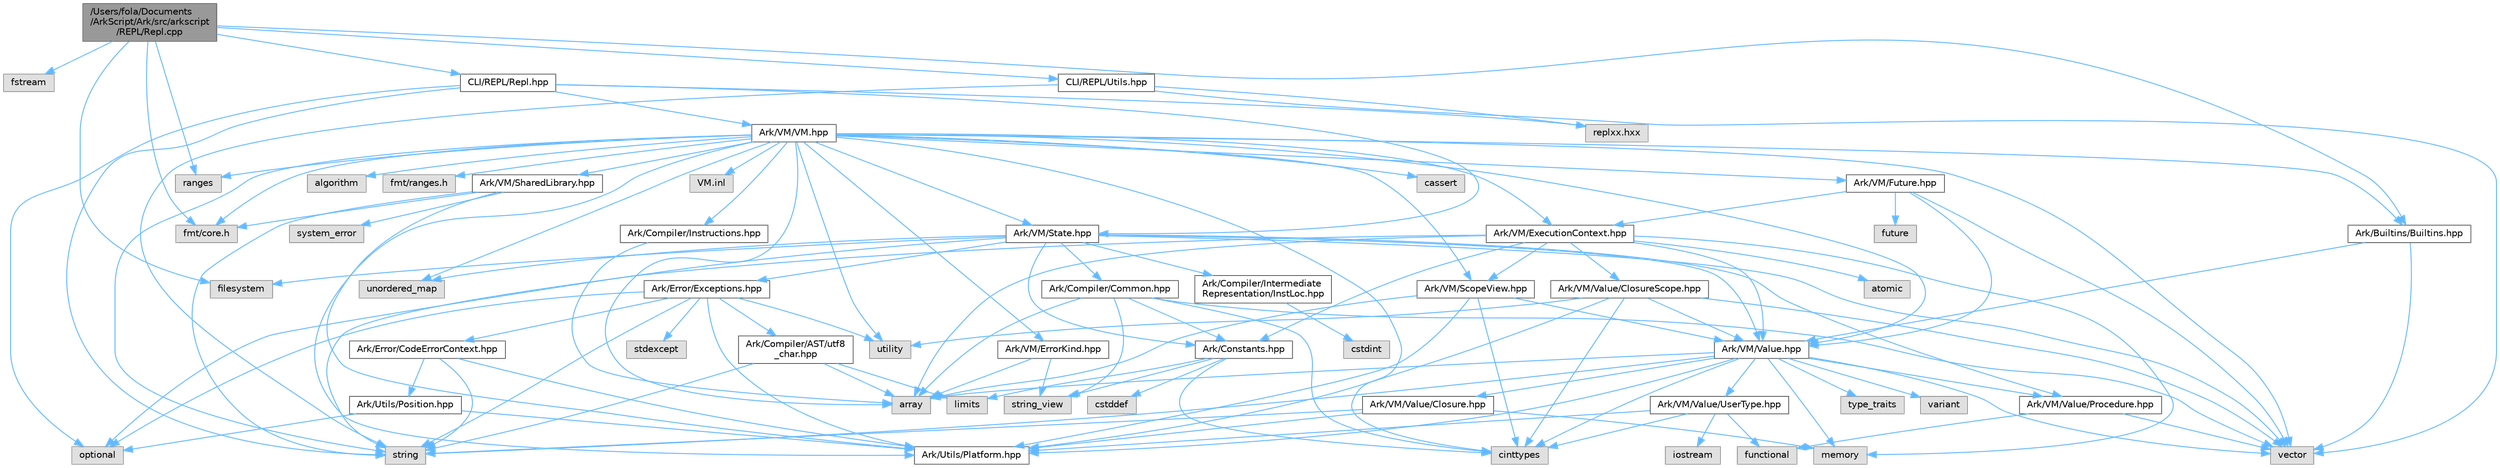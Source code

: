 digraph "/Users/fola/Documents/ArkScript/Ark/src/arkscript/REPL/Repl.cpp"
{
 // INTERACTIVE_SVG=YES
 // LATEX_PDF_SIZE
  bgcolor="transparent";
  edge [fontname=Helvetica,fontsize=10,labelfontname=Helvetica,labelfontsize=10];
  node [fontname=Helvetica,fontsize=10,shape=box,height=0.2,width=0.4];
  Node1 [id="Node000001",label="/Users/fola/Documents\l/ArkScript/Ark/src/arkscript\l/REPL/Repl.cpp",height=0.2,width=0.4,color="gray40", fillcolor="grey60", style="filled", fontcolor="black",tooltip=" "];
  Node1 -> Node2 [id="edge1_Node000001_Node000002",color="steelblue1",style="solid",tooltip=" "];
  Node2 [id="Node000002",label="fstream",height=0.2,width=0.4,color="grey60", fillcolor="#E0E0E0", style="filled",tooltip=" "];
  Node1 -> Node3 [id="edge2_Node000001_Node000003",color="steelblue1",style="solid",tooltip=" "];
  Node3 [id="Node000003",label="filesystem",height=0.2,width=0.4,color="grey60", fillcolor="#E0E0E0", style="filled",tooltip=" "];
  Node1 -> Node4 [id="edge3_Node000001_Node000004",color="steelblue1",style="solid",tooltip=" "];
  Node4 [id="Node000004",label="fmt/core.h",height=0.2,width=0.4,color="grey60", fillcolor="#E0E0E0", style="filled",tooltip=" "];
  Node1 -> Node5 [id="edge4_Node000001_Node000005",color="steelblue1",style="solid",tooltip=" "];
  Node5 [id="Node000005",label="ranges",height=0.2,width=0.4,color="grey60", fillcolor="#E0E0E0", style="filled",tooltip=" "];
  Node1 -> Node6 [id="edge5_Node000001_Node000006",color="steelblue1",style="solid",tooltip=" "];
  Node6 [id="Node000006",label="Ark/Builtins/Builtins.hpp",height=0.2,width=0.4,color="grey40", fillcolor="white", style="filled",URL="$da/d84/Builtins_8hpp.html",tooltip="Host the declaration of all the ArkScript builtins."];
  Node6 -> Node7 [id="edge6_Node000006_Node000007",color="steelblue1",style="solid",tooltip=" "];
  Node7 [id="Node000007",label="vector",height=0.2,width=0.4,color="grey60", fillcolor="#E0E0E0", style="filled",tooltip=" "];
  Node6 -> Node8 [id="edge7_Node000006_Node000008",color="steelblue1",style="solid",tooltip=" "];
  Node8 [id="Node000008",label="Ark/VM/Value.hpp",height=0.2,width=0.4,color="grey40", fillcolor="white", style="filled",URL="$de/dfd/Value_8hpp.html",tooltip="Default value type handled by the virtual machine."];
  Node8 -> Node7 [id="edge8_Node000008_Node000007",color="steelblue1",style="solid",tooltip=" "];
  Node8 -> Node9 [id="edge9_Node000008_Node000009",color="steelblue1",style="solid",tooltip=" "];
  Node9 [id="Node000009",label="variant",height=0.2,width=0.4,color="grey60", fillcolor="#E0E0E0", style="filled",tooltip=" "];
  Node8 -> Node10 [id="edge10_Node000008_Node000010",color="steelblue1",style="solid",tooltip=" "];
  Node10 [id="Node000010",label="string",height=0.2,width=0.4,color="grey60", fillcolor="#E0E0E0", style="filled",tooltip=" "];
  Node8 -> Node11 [id="edge11_Node000008_Node000011",color="steelblue1",style="solid",tooltip=" "];
  Node11 [id="Node000011",label="cinttypes",height=0.2,width=0.4,color="grey60", fillcolor="#E0E0E0", style="filled",tooltip=" "];
  Node8 -> Node12 [id="edge12_Node000008_Node000012",color="steelblue1",style="solid",tooltip=" "];
  Node12 [id="Node000012",label="array",height=0.2,width=0.4,color="grey60", fillcolor="#E0E0E0", style="filled",tooltip=" "];
  Node8 -> Node13 [id="edge13_Node000008_Node000013",color="steelblue1",style="solid",tooltip=" "];
  Node13 [id="Node000013",label="memory",height=0.2,width=0.4,color="grey60", fillcolor="#E0E0E0", style="filled",tooltip=" "];
  Node8 -> Node14 [id="edge14_Node000008_Node000014",color="steelblue1",style="solid",tooltip=" "];
  Node14 [id="Node000014",label="type_traits",height=0.2,width=0.4,color="grey60", fillcolor="#E0E0E0", style="filled",tooltip=" "];
  Node8 -> Node15 [id="edge15_Node000008_Node000015",color="steelblue1",style="solid",tooltip=" "];
  Node15 [id="Node000015",label="Ark/VM/Value/Closure.hpp",height=0.2,width=0.4,color="grey40", fillcolor="white", style="filled",URL="$dc/dd5/Closure_8hpp.html",tooltip="Subtype of the value type, handling closures."];
  Node15 -> Node13 [id="edge16_Node000015_Node000013",color="steelblue1",style="solid",tooltip=" "];
  Node15 -> Node10 [id="edge17_Node000015_Node000010",color="steelblue1",style="solid",tooltip=" "];
  Node15 -> Node16 [id="edge18_Node000015_Node000016",color="steelblue1",style="solid",tooltip=" "];
  Node16 [id="Node000016",label="Ark/Utils/Platform.hpp",height=0.2,width=0.4,color="grey40", fillcolor="white", style="filled",URL="$d5/d40/Platform_8hpp.html",tooltip="ArkScript configuration macros."];
  Node8 -> Node17 [id="edge19_Node000008_Node000017",color="steelblue1",style="solid",tooltip=" "];
  Node17 [id="Node000017",label="Ark/VM/Value/UserType.hpp",height=0.2,width=0.4,color="grey40", fillcolor="white", style="filled",URL="$dc/d3d/UserType_8hpp.html",tooltip="Subtype of the value, capable of handling any C++ type."];
  Node17 -> Node18 [id="edge20_Node000017_Node000018",color="steelblue1",style="solid",tooltip=" "];
  Node18 [id="Node000018",label="iostream",height=0.2,width=0.4,color="grey60", fillcolor="#E0E0E0", style="filled",tooltip=" "];
  Node17 -> Node11 [id="edge21_Node000017_Node000011",color="steelblue1",style="solid",tooltip=" "];
  Node17 -> Node19 [id="edge22_Node000017_Node000019",color="steelblue1",style="solid",tooltip=" "];
  Node19 [id="Node000019",label="functional",height=0.2,width=0.4,color="grey60", fillcolor="#E0E0E0", style="filled",tooltip=" "];
  Node17 -> Node16 [id="edge23_Node000017_Node000016",color="steelblue1",style="solid",tooltip=" "];
  Node8 -> Node20 [id="edge24_Node000008_Node000020",color="steelblue1",style="solid",tooltip=" "];
  Node20 [id="Node000020",label="Ark/VM/Value/Procedure.hpp",height=0.2,width=0.4,color="grey40", fillcolor="white", style="filled",URL="$da/dcf/Procedure_8hpp.html",tooltip="Wrapper object for user-defined functions."];
  Node20 -> Node19 [id="edge25_Node000020_Node000019",color="steelblue1",style="solid",tooltip=" "];
  Node20 -> Node7 [id="edge26_Node000020_Node000007",color="steelblue1",style="solid",tooltip=" "];
  Node8 -> Node16 [id="edge27_Node000008_Node000016",color="steelblue1",style="solid",tooltip=" "];
  Node1 -> Node21 [id="edge28_Node000001_Node000021",color="steelblue1",style="solid",tooltip=" "];
  Node21 [id="Node000021",label="CLI/REPL/Repl.hpp",height=0.2,width=0.4,color="grey40", fillcolor="white", style="filled",URL="$d5/da5/Repl_8hpp.html",tooltip="ArkScript REPL - Read Eval Print Loop."];
  Node21 -> Node10 [id="edge29_Node000021_Node000010",color="steelblue1",style="solid",tooltip=" "];
  Node21 -> Node22 [id="edge30_Node000021_Node000022",color="steelblue1",style="solid",tooltip=" "];
  Node22 [id="Node000022",label="optional",height=0.2,width=0.4,color="grey60", fillcolor="#E0E0E0", style="filled",tooltip=" "];
  Node21 -> Node23 [id="edge31_Node000021_Node000023",color="steelblue1",style="solid",tooltip=" "];
  Node23 [id="Node000023",label="Ark/VM/VM.hpp",height=0.2,width=0.4,color="grey40", fillcolor="white", style="filled",URL="$d1/d91/VM_8hpp.html",tooltip="The ArkScript virtual machine."];
  Node23 -> Node12 [id="edge32_Node000023_Node000012",color="steelblue1",style="solid",tooltip=" "];
  Node23 -> Node7 [id="edge33_Node000023_Node000007",color="steelblue1",style="solid",tooltip=" "];
  Node23 -> Node10 [id="edge34_Node000023_Node000010",color="steelblue1",style="solid",tooltip=" "];
  Node23 -> Node5 [id="edge35_Node000023_Node000005",color="steelblue1",style="solid",tooltip=" "];
  Node23 -> Node24 [id="edge36_Node000023_Node000024",color="steelblue1",style="solid",tooltip=" "];
  Node24 [id="Node000024",label="cassert",height=0.2,width=0.4,color="grey60", fillcolor="#E0E0E0", style="filled",tooltip=" "];
  Node23 -> Node25 [id="edge37_Node000023_Node000025",color="steelblue1",style="solid",tooltip=" "];
  Node25 [id="Node000025",label="utility",height=0.2,width=0.4,color="grey60", fillcolor="#E0E0E0", style="filled",tooltip=" "];
  Node23 -> Node11 [id="edge38_Node000023_Node000011",color="steelblue1",style="solid",tooltip=" "];
  Node23 -> Node26 [id="edge39_Node000023_Node000026",color="steelblue1",style="solid",tooltip=" "];
  Node26 [id="Node000026",label="unordered_map",height=0.2,width=0.4,color="grey60", fillcolor="#E0E0E0", style="filled",tooltip=" "];
  Node23 -> Node27 [id="edge40_Node000023_Node000027",color="steelblue1",style="solid",tooltip=" "];
  Node27 [id="Node000027",label="algorithm",height=0.2,width=0.4,color="grey60", fillcolor="#E0E0E0", style="filled",tooltip=" "];
  Node23 -> Node4 [id="edge41_Node000023_Node000004",color="steelblue1",style="solid",tooltip=" "];
  Node23 -> Node28 [id="edge42_Node000023_Node000028",color="steelblue1",style="solid",tooltip=" "];
  Node28 [id="Node000028",label="fmt/ranges.h",height=0.2,width=0.4,color="grey60", fillcolor="#E0E0E0", style="filled",tooltip=" "];
  Node23 -> Node29 [id="edge43_Node000023_Node000029",color="steelblue1",style="solid",tooltip=" "];
  Node29 [id="Node000029",label="Ark/Compiler/Instructions.hpp",height=0.2,width=0.4,color="grey40", fillcolor="white", style="filled",URL="$d8/daa/Instructions_8hpp.html",tooltip="The different instructions used by the compiler and virtual machine."];
  Node29 -> Node12 [id="edge44_Node000029_Node000012",color="steelblue1",style="solid",tooltip=" "];
  Node23 -> Node8 [id="edge45_Node000023_Node000008",color="steelblue1",style="solid",tooltip=" "];
  Node23 -> Node30 [id="edge46_Node000023_Node000030",color="steelblue1",style="solid",tooltip=" "];
  Node30 [id="Node000030",label="Ark/VM/State.hpp",height=0.2,width=0.4,color="grey40", fillcolor="white", style="filled",URL="$d0/db5/State_8hpp.html",tooltip="State used by the virtual machine: it loads the bytecode, can compile it if needed,..."];
  Node30 -> Node10 [id="edge47_Node000030_Node000010",color="steelblue1",style="solid",tooltip=" "];
  Node30 -> Node7 [id="edge48_Node000030_Node000007",color="steelblue1",style="solid",tooltip=" "];
  Node30 -> Node26 [id="edge49_Node000030_Node000026",color="steelblue1",style="solid",tooltip=" "];
  Node30 -> Node3 [id="edge50_Node000030_Node000003",color="steelblue1",style="solid",tooltip=" "];
  Node30 -> Node31 [id="edge51_Node000030_Node000031",color="steelblue1",style="solid",tooltip=" "];
  Node31 [id="Node000031",label="Ark/Constants.hpp",height=0.2,width=0.4,color="grey40", fillcolor="white", style="filled",URL="$d6/de9/Constants_8hpp.html",tooltip="Constants used by ArkScript."];
  Node31 -> Node32 [id="edge52_Node000031_Node000032",color="steelblue1",style="solid",tooltip=" "];
  Node32 [id="Node000032",label="string_view",height=0.2,width=0.4,color="grey60", fillcolor="#E0E0E0", style="filled",tooltip=" "];
  Node31 -> Node33 [id="edge53_Node000031_Node000033",color="steelblue1",style="solid",tooltip=" "];
  Node33 [id="Node000033",label="limits",height=0.2,width=0.4,color="grey60", fillcolor="#E0E0E0", style="filled",tooltip=" "];
  Node31 -> Node11 [id="edge54_Node000031_Node000011",color="steelblue1",style="solid",tooltip=" "];
  Node31 -> Node34 [id="edge55_Node000031_Node000034",color="steelblue1",style="solid",tooltip=" "];
  Node34 [id="Node000034",label="cstddef",height=0.2,width=0.4,color="grey60", fillcolor="#E0E0E0", style="filled",tooltip=" "];
  Node30 -> Node8 [id="edge56_Node000030_Node000008",color="steelblue1",style="solid",tooltip=" "];
  Node30 -> Node20 [id="edge57_Node000030_Node000020",color="steelblue1",style="solid",tooltip=" "];
  Node30 -> Node35 [id="edge58_Node000030_Node000035",color="steelblue1",style="solid",tooltip=" "];
  Node35 [id="Node000035",label="Ark/Compiler/Common.hpp",height=0.2,width=0.4,color="grey40", fillcolor="white", style="filled",URL="$d8/ddd/Common_8hpp.html",tooltip="Common code for the compiler."];
  Node35 -> Node12 [id="edge59_Node000035_Node000012",color="steelblue1",style="solid",tooltip=" "];
  Node35 -> Node32 [id="edge60_Node000035_Node000032",color="steelblue1",style="solid",tooltip=" "];
  Node35 -> Node7 [id="edge61_Node000035_Node000007",color="steelblue1",style="solid",tooltip=" "];
  Node35 -> Node11 [id="edge62_Node000035_Node000011",color="steelblue1",style="solid",tooltip=" "];
  Node35 -> Node31 [id="edge63_Node000035_Node000031",color="steelblue1",style="solid",tooltip=" "];
  Node30 -> Node36 [id="edge64_Node000030_Node000036",color="steelblue1",style="solid",tooltip=" "];
  Node36 [id="Node000036",label="Ark/Error/Exceptions.hpp",height=0.2,width=0.4,color="grey40", fillcolor="white", style="filled",URL="$d2/de9/Exceptions_8hpp.html",tooltip="ArkScript homemade exceptions."];
  Node36 -> Node10 [id="edge65_Node000036_Node000010",color="steelblue1",style="solid",tooltip=" "];
  Node36 -> Node25 [id="edge66_Node000036_Node000025",color="steelblue1",style="solid",tooltip=" "];
  Node36 -> Node37 [id="edge67_Node000036_Node000037",color="steelblue1",style="solid",tooltip=" "];
  Node37 [id="Node000037",label="stdexcept",height=0.2,width=0.4,color="grey60", fillcolor="#E0E0E0", style="filled",tooltip=" "];
  Node36 -> Node22 [id="edge68_Node000036_Node000022",color="steelblue1",style="solid",tooltip=" "];
  Node36 -> Node38 [id="edge69_Node000036_Node000038",color="steelblue1",style="solid",tooltip=" "];
  Node38 [id="Node000038",label="Ark/Compiler/AST/utf8\l_char.hpp",height=0.2,width=0.4,color="grey40", fillcolor="white", style="filled",URL="$db/d4e/utf8__char_8hpp.html",tooltip=" "];
  Node38 -> Node12 [id="edge70_Node000038_Node000012",color="steelblue1",style="solid",tooltip=" "];
  Node38 -> Node10 [id="edge71_Node000038_Node000010",color="steelblue1",style="solid",tooltip=" "];
  Node38 -> Node33 [id="edge72_Node000038_Node000033",color="steelblue1",style="solid",tooltip=" "];
  Node36 -> Node16 [id="edge73_Node000036_Node000016",color="steelblue1",style="solid",tooltip=" "];
  Node36 -> Node39 [id="edge74_Node000036_Node000039",color="steelblue1",style="solid",tooltip=" "];
  Node39 [id="Node000039",label="Ark/Error/CodeErrorContext.hpp",height=0.2,width=0.4,color="grey40", fillcolor="white", style="filled",URL="$dc/d73/CodeErrorContext_8hpp.html",tooltip="Defines a code error context."];
  Node39 -> Node10 [id="edge75_Node000039_Node000010",color="steelblue1",style="solid",tooltip=" "];
  Node39 -> Node16 [id="edge76_Node000039_Node000016",color="steelblue1",style="solid",tooltip=" "];
  Node39 -> Node40 [id="edge77_Node000039_Node000040",color="steelblue1",style="solid",tooltip=" "];
  Node40 [id="Node000040",label="Ark/Utils/Position.hpp",height=0.2,width=0.4,color="grey40", fillcolor="white", style="filled",URL="$dc/d58/Position_8hpp.html",tooltip="Defines position utilities (for text in a file) for the parser, formatter, diagnostics."];
  Node40 -> Node22 [id="edge78_Node000040_Node000022",color="steelblue1",style="solid",tooltip=" "];
  Node40 -> Node16 [id="edge79_Node000040_Node000016",color="steelblue1",style="solid",tooltip=" "];
  Node30 -> Node41 [id="edge80_Node000030_Node000041",color="steelblue1",style="solid",tooltip=" "];
  Node41 [id="Node000041",label="Ark/Compiler/Intermediate\lRepresentation/InstLoc.hpp",height=0.2,width=0.4,color="grey40", fillcolor="white", style="filled",URL="$d5/d3a/InstLoc_8hpp.html",tooltip=" "];
  Node41 -> Node42 [id="edge81_Node000041_Node000042",color="steelblue1",style="solid",tooltip=" "];
  Node42 [id="Node000042",label="cstdint",height=0.2,width=0.4,color="grey60", fillcolor="#E0E0E0", style="filled",tooltip=" "];
  Node23 -> Node43 [id="edge82_Node000023_Node000043",color="steelblue1",style="solid",tooltip=" "];
  Node43 [id="Node000043",label="Ark/VM/ScopeView.hpp",height=0.2,width=0.4,color="grey40", fillcolor="white", style="filled",URL="$d8/d45/ScopeView_8hpp.html",tooltip=" "];
  Node43 -> Node12 [id="edge83_Node000043_Node000012",color="steelblue1",style="solid",tooltip=" "];
  Node43 -> Node11 [id="edge84_Node000043_Node000011",color="steelblue1",style="solid",tooltip=" "];
  Node43 -> Node16 [id="edge85_Node000043_Node000016",color="steelblue1",style="solid",tooltip=" "];
  Node43 -> Node8 [id="edge86_Node000043_Node000008",color="steelblue1",style="solid",tooltip=" "];
  Node23 -> Node44 [id="edge87_Node000023_Node000044",color="steelblue1",style="solid",tooltip=" "];
  Node44 [id="Node000044",label="Ark/VM/ErrorKind.hpp",height=0.2,width=0.4,color="grey40", fillcolor="white", style="filled",URL="$de/df9/ErrorKind_8hpp.html",tooltip=" "];
  Node44 -> Node12 [id="edge88_Node000044_Node000012",color="steelblue1",style="solid",tooltip=" "];
  Node44 -> Node32 [id="edge89_Node000044_Node000032",color="steelblue1",style="solid",tooltip=" "];
  Node23 -> Node45 [id="edge90_Node000023_Node000045",color="steelblue1",style="solid",tooltip=" "];
  Node45 [id="Node000045",label="Ark/VM/ExecutionContext.hpp",height=0.2,width=0.4,color="grey40", fillcolor="white", style="filled",URL="$db/df6/ExecutionContext_8hpp.html",tooltip="Keeping track of the internal data needed by the VM."];
  Node45 -> Node12 [id="edge91_Node000045_Node000012",color="steelblue1",style="solid",tooltip=" "];
  Node45 -> Node13 [id="edge92_Node000045_Node000013",color="steelblue1",style="solid",tooltip=" "];
  Node45 -> Node22 [id="edge93_Node000045_Node000022",color="steelblue1",style="solid",tooltip=" "];
  Node45 -> Node46 [id="edge94_Node000045_Node000046",color="steelblue1",style="solid",tooltip=" "];
  Node46 [id="Node000046",label="atomic",height=0.2,width=0.4,color="grey60", fillcolor="#E0E0E0", style="filled",tooltip=" "];
  Node45 -> Node31 [id="edge95_Node000045_Node000031",color="steelblue1",style="solid",tooltip=" "];
  Node45 -> Node8 [id="edge96_Node000045_Node000008",color="steelblue1",style="solid",tooltip=" "];
  Node45 -> Node43 [id="edge97_Node000045_Node000043",color="steelblue1",style="solid",tooltip=" "];
  Node45 -> Node47 [id="edge98_Node000045_Node000047",color="steelblue1",style="solid",tooltip=" "];
  Node47 [id="Node000047",label="Ark/VM/Value/ClosureScope.hpp",height=0.2,width=0.4,color="grey40", fillcolor="white", style="filled",URL="$d1/d71/ClosureScope_8hpp.html",tooltip="Subtype of the value type, handling closures."];
  Node47 -> Node7 [id="edge99_Node000047_Node000007",color="steelblue1",style="solid",tooltip=" "];
  Node47 -> Node25 [id="edge100_Node000047_Node000025",color="steelblue1",style="solid",tooltip=" "];
  Node47 -> Node11 [id="edge101_Node000047_Node000011",color="steelblue1",style="solid",tooltip=" "];
  Node47 -> Node16 [id="edge102_Node000047_Node000016",color="steelblue1",style="solid",tooltip=" "];
  Node47 -> Node8 [id="edge103_Node000047_Node000008",color="steelblue1",style="solid",tooltip=" "];
  Node23 -> Node6 [id="edge104_Node000023_Node000006",color="steelblue1",style="solid",tooltip=" "];
  Node23 -> Node16 [id="edge105_Node000023_Node000016",color="steelblue1",style="solid",tooltip=" "];
  Node23 -> Node48 [id="edge106_Node000023_Node000048",color="steelblue1",style="solid",tooltip=" "];
  Node48 [id="Node000048",label="Ark/VM/SharedLibrary.hpp",height=0.2,width=0.4,color="grey40", fillcolor="white", style="filled",URL="$d4/da5/SharedLibrary_8hpp.html",tooltip="Loads .dll/.so/.dynlib files."];
  Node48 -> Node16 [id="edge107_Node000048_Node000016",color="steelblue1",style="solid",tooltip=" "];
  Node48 -> Node10 [id="edge108_Node000048_Node000010",color="steelblue1",style="solid",tooltip=" "];
  Node48 -> Node49 [id="edge109_Node000048_Node000049",color="steelblue1",style="solid",tooltip=" "];
  Node49 [id="Node000049",label="system_error",height=0.2,width=0.4,color="grey60", fillcolor="#E0E0E0", style="filled",tooltip=" "];
  Node48 -> Node4 [id="edge110_Node000048_Node000004",color="steelblue1",style="solid",tooltip=" "];
  Node23 -> Node50 [id="edge111_Node000023_Node000050",color="steelblue1",style="solid",tooltip=" "];
  Node50 [id="Node000050",label="Ark/VM/Future.hpp",height=0.2,width=0.4,color="grey40", fillcolor="white", style="filled",URL="$d0/dda/Future_8hpp.html",tooltip="Internal object to resolve asynchronously a function call in ArkScript."];
  Node50 -> Node51 [id="edge112_Node000050_Node000051",color="steelblue1",style="solid",tooltip=" "];
  Node51 [id="Node000051",label="future",height=0.2,width=0.4,color="grey60", fillcolor="#E0E0E0", style="filled",tooltip=" "];
  Node50 -> Node7 [id="edge113_Node000050_Node000007",color="steelblue1",style="solid",tooltip=" "];
  Node50 -> Node8 [id="edge114_Node000050_Node000008",color="steelblue1",style="solid",tooltip=" "];
  Node50 -> Node45 [id="edge115_Node000050_Node000045",color="steelblue1",style="solid",tooltip=" "];
  Node23 -> Node52 [id="edge116_Node000023_Node000052",color="steelblue1",style="solid",tooltip=" "];
  Node52 [id="Node000052",label="VM.inl",height=0.2,width=0.4,color="grey60", fillcolor="#E0E0E0", style="filled",tooltip=" "];
  Node21 -> Node30 [id="edge117_Node000021_Node000030",color="steelblue1",style="solid",tooltip=" "];
  Node21 -> Node53 [id="edge118_Node000021_Node000053",color="steelblue1",style="solid",tooltip=" "];
  Node53 [id="Node000053",label="replxx.hxx",height=0.2,width=0.4,color="grey60", fillcolor="#E0E0E0", style="filled",tooltip=" "];
  Node1 -> Node54 [id="edge119_Node000001_Node000054",color="steelblue1",style="solid",tooltip=" "];
  Node54 [id="Node000054",label="CLI/REPL/Utils.hpp",height=0.2,width=0.4,color="grey40", fillcolor="white", style="filled",URL="$df/d85/CLI_2REPL_2Utils_8hpp.html",tooltip="replxx utilities"];
  Node54 -> Node7 [id="edge120_Node000054_Node000007",color="steelblue1",style="solid",tooltip=" "];
  Node54 -> Node10 [id="edge121_Node000054_Node000010",color="steelblue1",style="solid",tooltip=" "];
  Node54 -> Node53 [id="edge122_Node000054_Node000053",color="steelblue1",style="solid",tooltip=" "];
}
